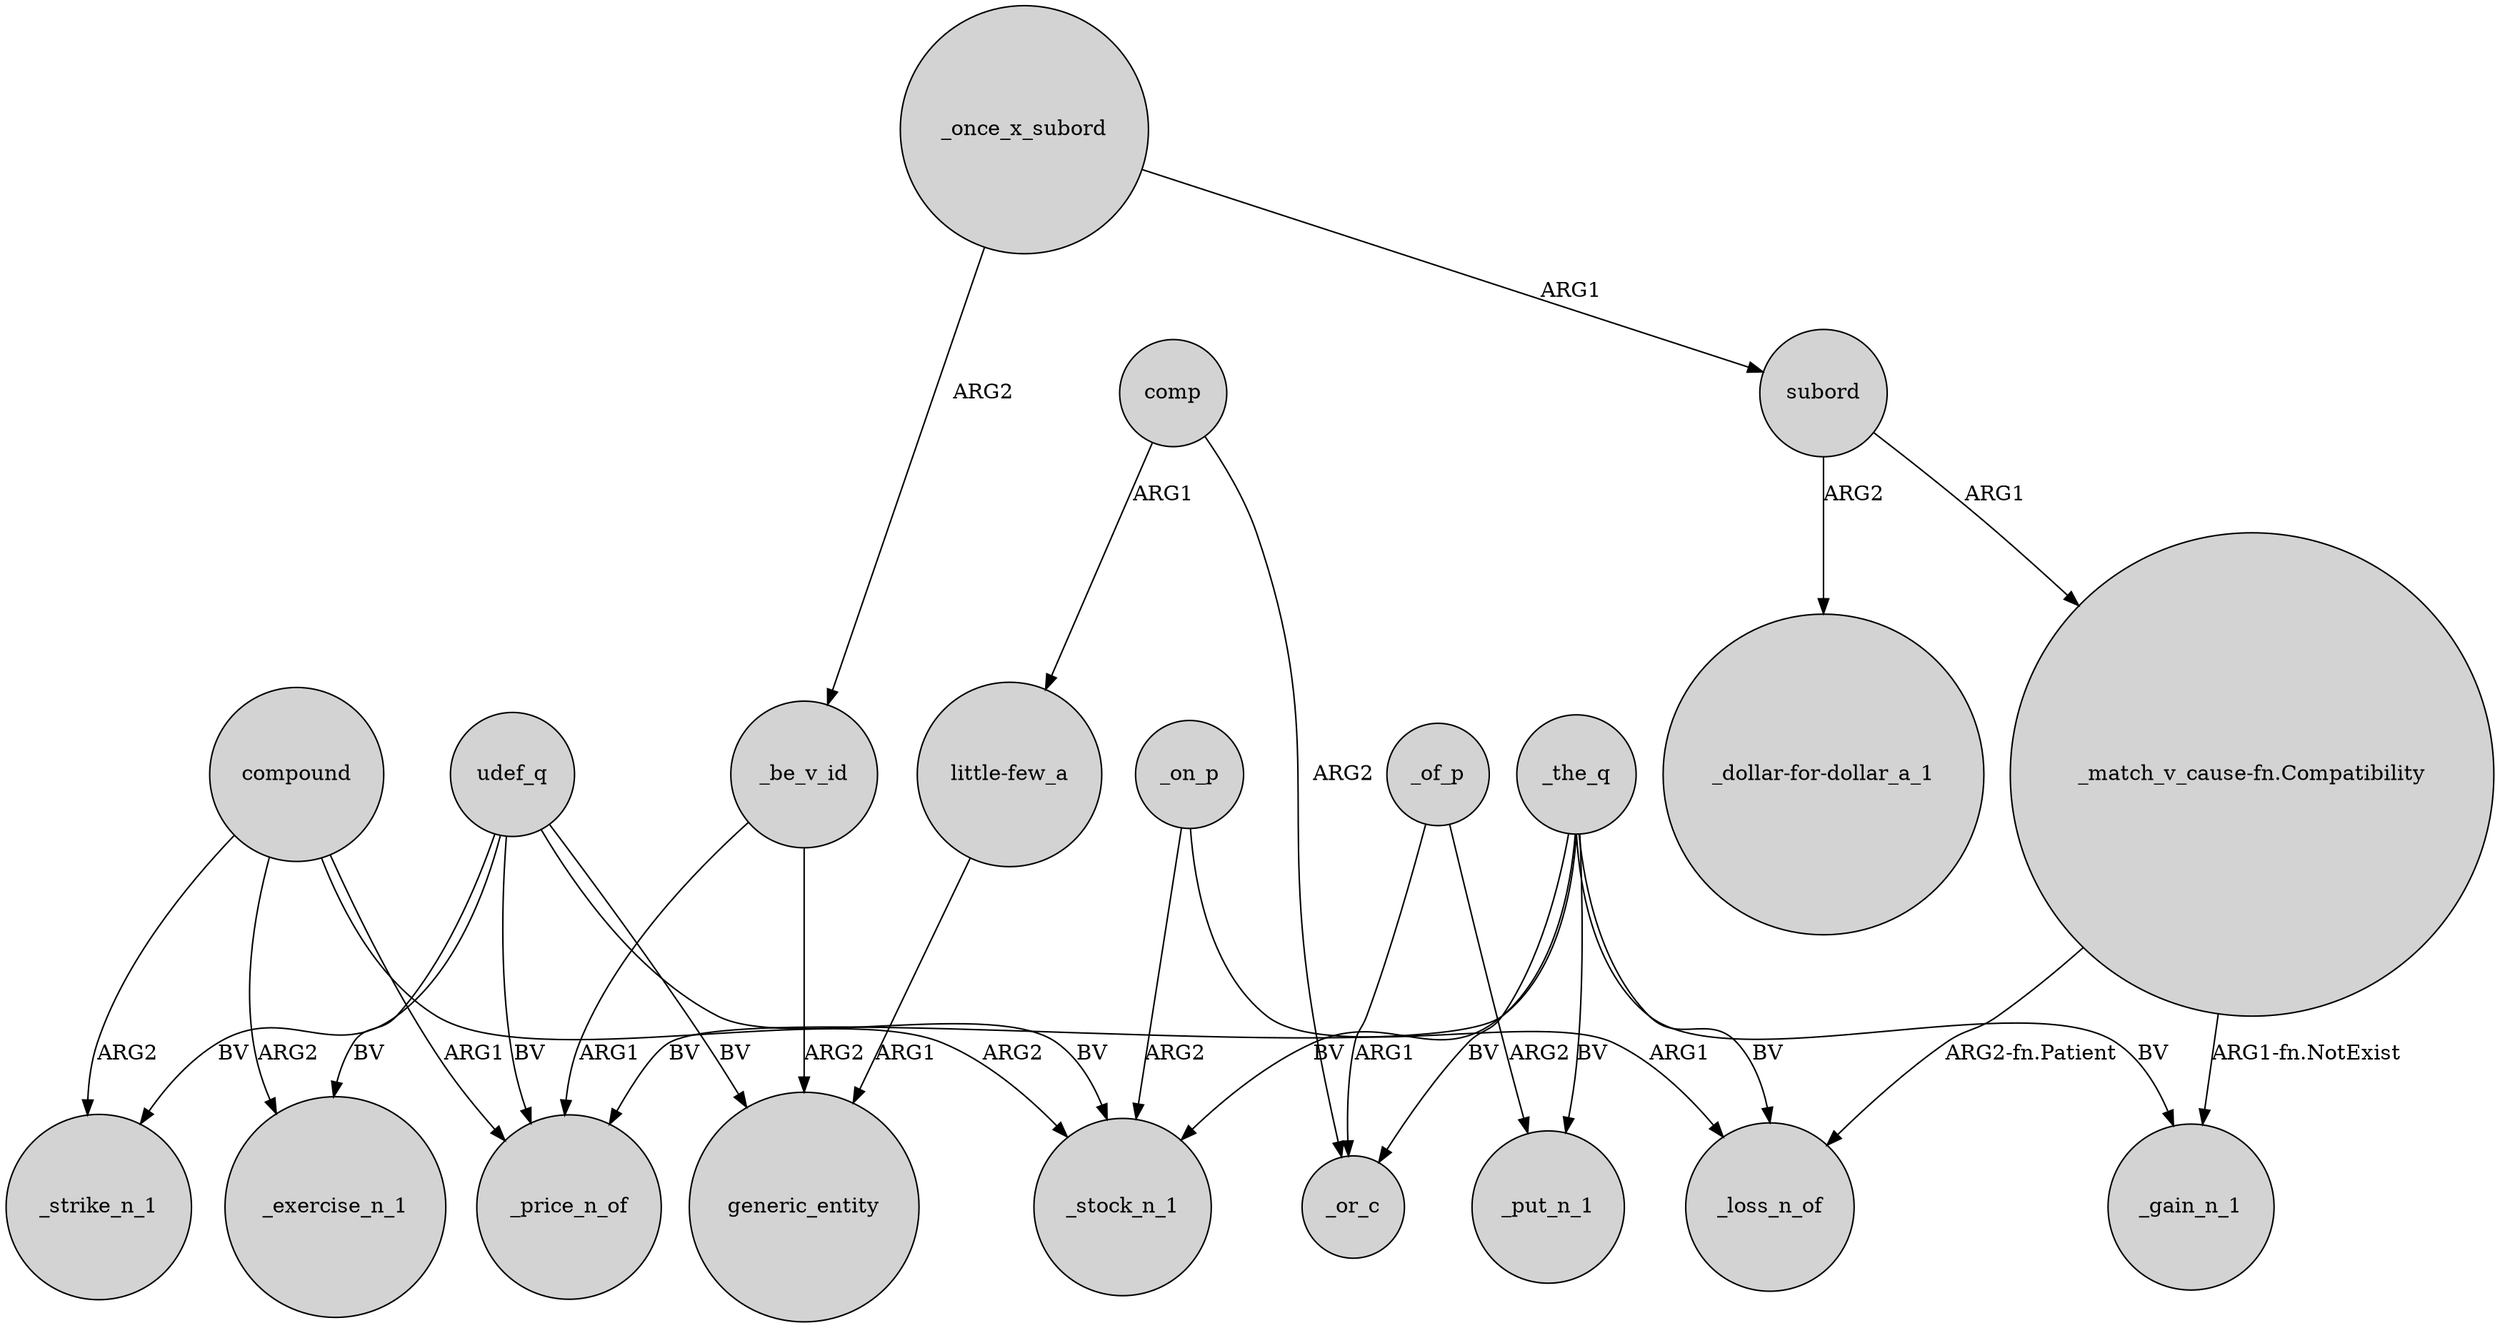digraph {
	node [shape=circle style=filled]
	compound -> _exercise_n_1 [label=ARG2]
	_the_q -> _or_c [label=BV]
	_the_q -> _put_n_1 [label=BV]
	_once_x_subord -> _be_v_id [label=ARG2]
	udef_q -> generic_entity [label=BV]
	udef_q -> _price_n_of [label=BV]
	udef_q -> _strike_n_1 [label=BV]
	_be_v_id -> _price_n_of [label=ARG1]
	_the_q -> _stock_n_1 [label=BV]
	subord -> "_dollar-for-dollar_a_1" [label=ARG2]
	"_match_v_cause-fn.Compatibility" -> _loss_n_of [label="ARG2-fn.Patient"]
	_the_q -> _price_n_of [label=BV]
	_of_p -> _put_n_1 [label=ARG2]
	_once_x_subord -> subord [label=ARG1]
	_be_v_id -> generic_entity [label=ARG2]
	_the_q -> _gain_n_1 [label=BV]
	_of_p -> _or_c [label=ARG1]
	compound -> _stock_n_1 [label=ARG2]
	udef_q -> _stock_n_1 [label=BV]
	_on_p -> _loss_n_of [label=ARG1]
	_the_q -> _loss_n_of [label=BV]
	comp -> _or_c [label=ARG2]
	comp -> "little-few_a" [label=ARG1]
	compound -> _strike_n_1 [label=ARG2]
	"_match_v_cause-fn.Compatibility" -> _gain_n_1 [label="ARG1-fn.NotExist"]
	udef_q -> _exercise_n_1 [label=BV]
	compound -> _price_n_of [label=ARG1]
	_on_p -> _stock_n_1 [label=ARG2]
	"little-few_a" -> generic_entity [label=ARG1]
	subord -> "_match_v_cause-fn.Compatibility" [label=ARG1]
}
